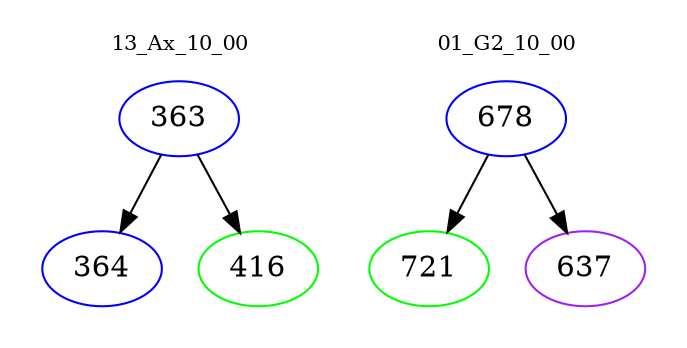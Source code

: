 digraph{
subgraph cluster_0 {
color = white
label = "13_Ax_10_00";
fontsize=10;
T0_363 [label="363", color="blue"]
T0_363 -> T0_364 [color="black"]
T0_364 [label="364", color="blue"]
T0_363 -> T0_416 [color="black"]
T0_416 [label="416", color="green"]
}
subgraph cluster_1 {
color = white
label = "01_G2_10_00";
fontsize=10;
T1_678 [label="678", color="blue"]
T1_678 -> T1_721 [color="black"]
T1_721 [label="721", color="green"]
T1_678 -> T1_637 [color="black"]
T1_637 [label="637", color="purple"]
}
}
